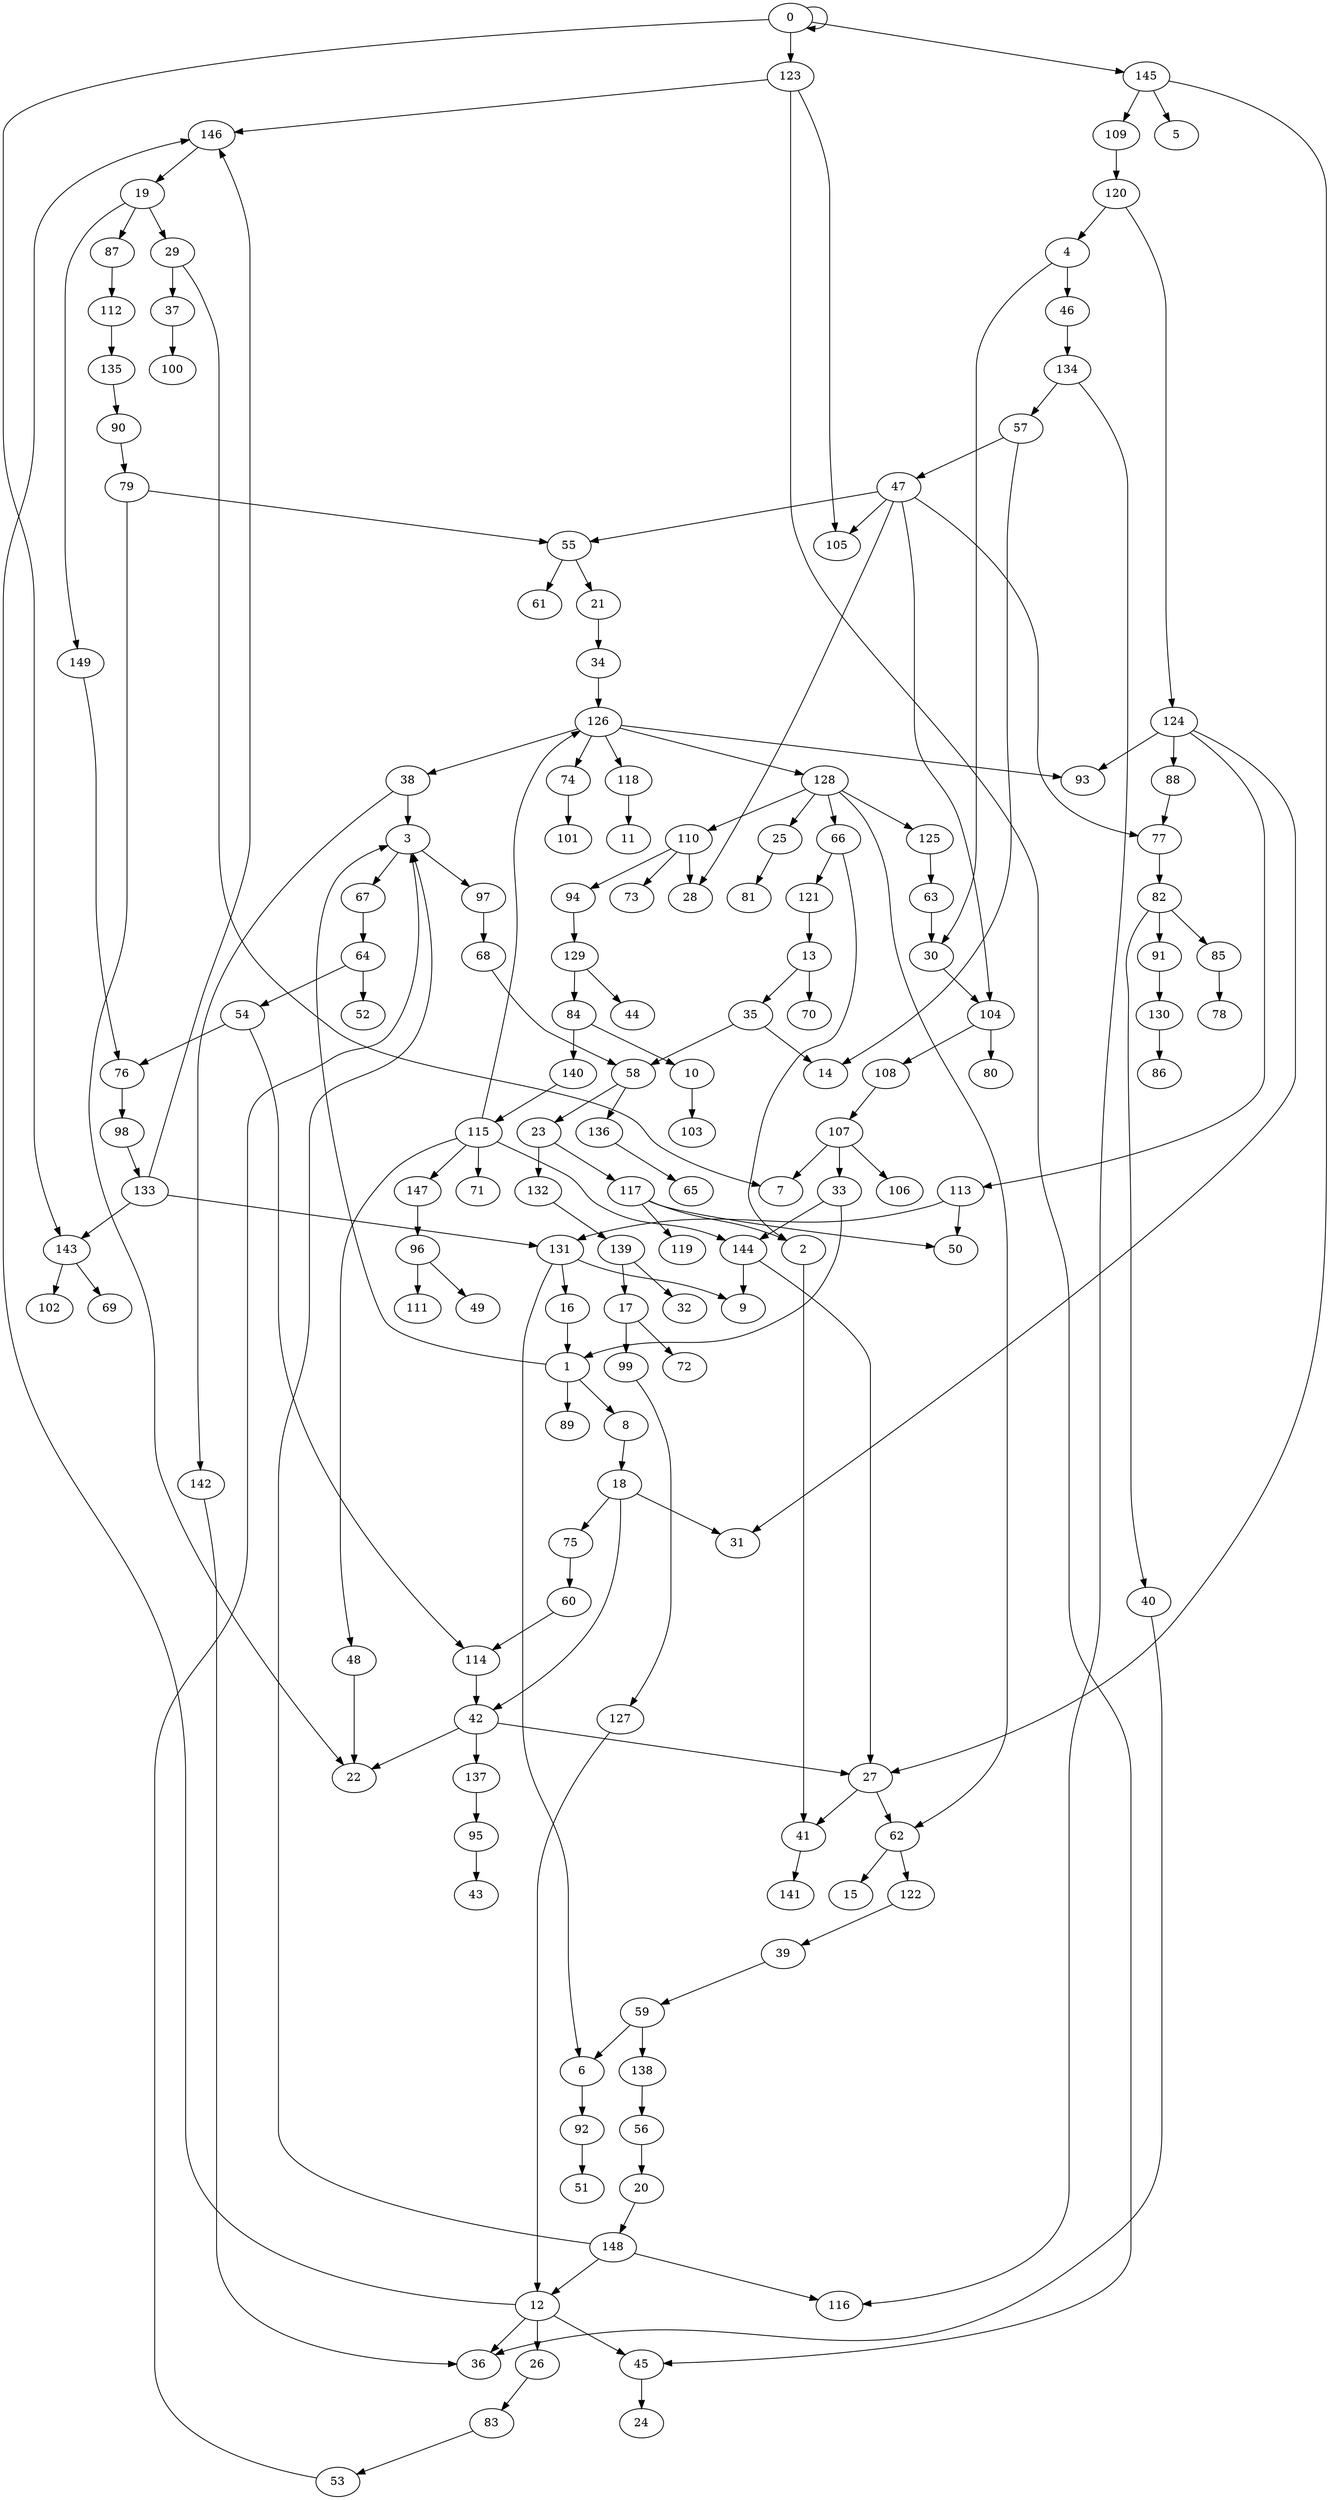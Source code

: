 digraph {
	graph [bb="0,0,1548,3060"];
	node [label="\N"];
	0	[height=0.5,
		pos="1379,3042",
		width=0.75];
	0 -> 0	[pos="e,1398.9,3029.6 1398.9,3054.4 1411.7,3057.7 1424,3053.5 1424,3042 1424,3033.6 1417.5,3029.1 1409,3028.6"];
	123	[height=0.5,
		pos="1379,2970",
		width=0.75];
	0 -> 123	[pos="e,1379,2988.1 1379,3023.7 1379,3016 1379,3006.7 1379,2998.1"];
	143	[height=0.5,
		pos="1305,1530",
		width=0.75];
	0 -> 143	[pos="e,1316.7,1546.4 1402.9,3033.5 1449.4,3017.2 1548,2973.9 1548,2899 1548,2899 1548,2899 1548,2249 1548,2076.1 1396,2063.9 1396,1891 \
1396,1891 1396,1891 1396,1745 1396,1670.8 1349.1,1592.9 1322.6,1554.8"];
	145	[height=0.5,
		pos="718,2970",
		width=0.75];
	0 -> 145	[pos="e,744.7,2973.8 1352.3,3038.2 1248.8,3027.2 874.14,2987.5 754.79,2974.9"];
	1	[height=0.5,
		pos="503,1386",
		width=0.75];
	3	[height=0.5,
		pos="677,2034",
		width=0.75];
	1 -> 3	[pos="e,656.7,2021.9 506.36,1404 511.31,1430.5 520,1483.6 520,1529 520,1747 520,1747 520,1747 520,1857.5 540.98,1891.3 607,1980 617.9,\
1994.6 633.93,2007.2 647.89,2016.4"];
	8	[height=0.5,
		pos="503,1314",
		width=0.75];
	1 -> 8	[pos="e,503,1332.1 503,1367.7 503,1360 503,1350.7 503,1342.1"];
	89	[height=0.5,
		pos="431,1314",
		width=0.75];
	1 -> 89	[pos="e,445.8,1329.4 488.43,1370.8 478.25,1360.9 464.48,1347.5 452.97,1336.4"];
	2	[height=0.5,
		pos="973,1530",
		width=0.75];
	41	[height=0.5,
		pos="846,810",
		width=0.75];
	2 -> 41	[pos="e,865.34,822.81 971.25,1511.8 967.7,1475.5 960,1388.3 960,1315 960,1315 960,1315 960,953 960,898.15 907.64,852.42 873.89,828.65"];
	67	[height=0.5,
		pos="715,1962",
		width=0.75];
	3 -> 67	[pos="e,706.23,1979.1 685.81,2016.8 690.42,2008.3 696.16,1997.7 701.32,1988.2"];
	97	[height=0.5,
		pos="643,1962",
		width=0.75];
	3 -> 97	[pos="e,651.08,1979.6 669.11,2016.8 665.1,2008.5 660.11,1998.2 655.58,1988.9"];
	4	[height=0.5,
		pos="377,2754",
		width=0.75];
	30	[height=0.5,
		pos="275,1890",
		width=0.75];
	4 -> 30	[pos="e,253.99,1901.7 350.5,2749.4 289.83,2739.5 146,2706.1 146,2611 146,2611 146,2611 146,2033 146,1974.5 206.71,1929.4 244.83,1906.9"];
	46	[height=0.5,
		pos="377,2682",
		width=0.75];
	4 -> 46	[pos="e,377,2700.1 377,2735.7 377,2728 377,2718.7 377,2710.1"];
	5	[height=0.5,
		pos="618,2898",
		width=0.75];
	6	[height=0.5,
		pos="791,522",
		width=0.75];
	92	[height=0.5,
		pos="791,450",
		width=0.75];
	6 -> 92	[pos="e,791,468.1 791,503.7 791,495.98 791,486.71 791,478.11"];
	7	[height=0.5,
		pos="685,1602",
		width=0.75];
	18	[height=0.5,
		pos="476,1242",
		width=0.75];
	8 -> 18	[pos="e,482.54,1260 496.6,1296.4 493.49,1288.3 489.67,1278.4 486.17,1269.4"];
	9	[height=0.5,
		pos="664,1458",
		width=0.75];
	10	[height=0.5,
		pos="1155,1746",
		width=0.75];
	103	[height=0.5,
		pos="1155,1674",
		width=0.75];
	10 -> 103	[pos="e,1155,1692.1 1155,1727.7 1155,1720 1155,1710.7 1155,1702.1"];
	11	[height=0.5,
		pos="1189,2034",
		width=0.75];
	12	[height=0.5,
		pos="1111,234",
		width=0.75];
	26	[height=0.5,
		pos="1121,162",
		width=0.75];
	12 -> 26	[pos="e,1118.5,180.28 1113.4,216.05 1114.5,208.35 1115.9,199.03 1117.1,190.36"];
	36	[height=0.5,
		pos="123,162",
		width=0.75];
	12 -> 36	[pos="e,149.94,164.91 1084.3,231.11 946.99,221.38 320.12,176.97 160.21,165.64"];
	45	[height=0.5,
		pos="1393,162",
		width=0.75];
	12 -> 45	[pos="e,1368,169.2 1136,226.79 1186.5,214.26 1300.6,185.93 1358.3,171.62"];
	146	[height=0.5,
		pos="1379,2898",
		width=0.75];
	12 -> 146	[pos="e,1395.6,2883.6 1117.9,251.72 1128.1,277.94 1146,330.54 1146,377 1146,739 1146,739 1146,739 1146,870.83 1326.3,766.47 1415,864 1466.1,\
920.16 1472,949.09 1472,1025 1472,2755 1472,2755 1472,2755 1472,2805.2 1430.9,2851.4 1403.3,2876.7"];
	13	[height=0.5,
		pos="863,1890",
		width=0.75];
	35	[height=0.5,
		pos="753,1818",
		width=0.75];
	13 -> 35	[pos="e,771.94,1831.1 843.84,1876.8 826.33,1865.7 800.24,1849.1 780.51,1836.5"];
	70	[height=0.5,
		pos="973,1818",
		width=0.75];
	13 -> 70	[pos="e,954.06,1831.1 882.16,1876.8 899.67,1865.7 925.76,1849.1 945.49,1836.5"];
	14	[height=0.5,
		pos="575,1746",
		width=0.75];
	15	[height=0.5,
		pos="990,738",
		width=0.75];
	16	[height=0.5,
		pos="736,1458",
		width=0.75];
	16 -> 1	[pos="e,528.32,1392.3 714.95,1446.3 710.11,1444 704.93,1441.8 700,1440 644.64,1419.7 577.96,1403.4 538.1,1394.4"];
	17	[height=0.5,
		pos="918,1458",
		width=0.75];
	72	[height=0.5,
		pos="905,1386",
		width=0.75];
	17 -> 72	[pos="e,908.21,1404.3 914.85,1440.1 913.42,1432.3 911.69,1423 910.08,1414.4"];
	99	[height=0.5,
		pos="1015,1386",
		width=0.75];
	17 -> 99	[pos="e,997.32,1399.8 935.79,1444.2 950.7,1433.4 972.17,1417.9 989,1405.8"];
	31	[height=0.5,
		pos="393,1170",
		width=0.75];
	18 -> 31	[pos="e,409.08,1184.6 459.6,1227.2 447.36,1216.8 430.45,1202.6 416.73,1191"];
	42	[height=0.5,
		pos="550,954",
		width=0.75];
	18 -> 42	[pos="e,535.93,969.63 471.37,1224.1 464.01,1194.3 451.91,1130.7 467,1080 478.96,1039.8 508.71,1000.7 529.14,977.25"];
	75	[height=0.5,
		pos="503,1170",
		width=0.75];
	18 -> 75	[pos="e,496.46,1188 482.4,1224.4 485.51,1216.3 489.33,1206.4 492.83,1197.4"];
	19	[height=0.5,
		pos="1379,2826",
		width=0.75];
	29	[height=0.5,
		pos="1307,2754",
		width=0.75];
	19 -> 29	[pos="e,1321.8,2769.4 1364.4,2810.8 1354.3,2800.9 1340.5,2787.5 1329,2776.4"];
	87	[height=0.5,
		pos="1379,2754",
		width=0.75];
	19 -> 87	[pos="e,1379,2772.1 1379,2807.7 1379,2800 1379,2790.7 1379,2782.1"];
	149	[height=0.5,
		pos="1277,2250",
		width=0.75];
	19 -> 149	[pos="e,1295.3,2263.3 1391.7,2809.7 1399.6,2799.6 1409.1,2785.7 1415,2772 1430.9,2734.8 1434,2723.4 1434,2683 1434,2683 1434,2683 1434,\
2465 1434,2377.8 1348.2,2302.5 1303.4,2269.2"];
	20	[height=0.5,
		pos="863,378",
		width=0.75];
	148	[height=0.5,
		pos="582,306",
		width=0.75];
	20 -> 148	[pos="e,608.28,310.67 842.39,366.29 837.44,363.99 832.11,361.73 827,360 754.82,335.51 666.72,319.72 618.28,312.19"];
	21	[height=0.5,
		pos="975,2322",
		width=0.75];
	34	[height=0.5,
		pos="975,2250",
		width=0.75];
	21 -> 34	[pos="e,975,2268.1 975,2303.7 975,2296 975,2286.7 975,2278.1"];
	22	[height=0.5,
		pos="1379,882",
		width=0.75];
	23	[height=0.5,
		pos="829,1674",
		width=0.75];
	117	[height=0.5,
		pos="829,1602",
		width=0.75];
	23 -> 117	[pos="e,829,1620.1 829,1655.7 829,1648 829,1638.7 829,1630.1"];
	132	[height=0.5,
		pos="901,1602",
		width=0.75];
	23 -> 132	[pos="e,886.2,1617.4 843.57,1658.8 853.75,1648.9 867.52,1635.5 879.03,1624.4"];
	24	[height=0.5,
		pos="1393,90",
		width=0.75];
	25	[height=0.5,
		pos="897,2034",
		width=0.75];
	81	[height=0.5,
		pos="935,1962",
		width=0.75];
	25 -> 81	[pos="e,926.23,1979.1 905.81,2016.8 910.42,2008.3 916.16,1997.7 921.32,1988.2"];
	83	[height=0.5,
		pos="1124,90",
		width=0.75];
	26 -> 83	[pos="e,1123.3,108.1 1121.7,143.7 1122.1,135.98 1122.5,126.71 1122.8,118.11"];
	27	[height=0.5,
		pos="614,882",
		width=0.75];
	27 -> 41	[pos="e,821.94,818.26 638.39,873.64 680.01,861.08 764.83,835.49 812.16,821.21"];
	62	[height=0.5,
		pos="954,810",
		width=0.75];
	27 -> 62	[pos="e,929.06,817.13 639.94,876.2 687.86,867.25 793.47,847.2 882,828 894.14,825.37 907.37,822.3 919.15,819.5"];
	28	[height=0.5,
		pos="1045,1962",
		width=0.75];
	29 -> 7	[pos="e,705.07,1614.1 1293.2,2738.1 1285,2728.1 1275.4,2714.2 1271,2700 1256.9,2654.1 1267.9,2639.9 1271,2592 1280.4,2447.1 1303.6,2412.9 \
1313,2268 1323.8,2100.2 1282,2059.1 1282,1891 1282,1891 1282,1891 1282,1817 1282,1734.8 1265.7,1690.3 1191,1656 1095.8,1612.2 822.26,\
1646.8 721,1620 718.83,1619.4 716.63,1618.7 714.44,1617.9"];
	37	[height=0.5,
		pos="1307,2682",
		width=0.75];
	29 -> 37	[pos="e,1307,2700.1 1307,2735.7 1307,2728 1307,2718.7 1307,2710.1"];
	104	[height=0.5,
		pos="294,1818",
		width=0.75];
	30 -> 104	[pos="e,289.44,1835.8 279.6,1872.1 281.75,1864.1 284.35,1854.5 286.76,1845.7"];
	32	[height=0.5,
		pos="846,1458",
		width=0.75];
	33	[height=0.5,
		pos="465,1602",
		width=0.75];
	33 -> 1	[pos="e,499.99,1403.9 468.05,1583.8 474.63,1546.7 490.26,1458.7 498.2,1414.1"];
	144	[height=0.5,
		pos="757,1530",
		width=0.75];
	33 -> 144	[pos="e,736.41,1541.7 491.34,1597.6 538.35,1591.2 639.43,1575.3 721,1548 722.92,1547.4 724.87,1546.6 726.82,1545.9"];
	126	[height=0.5,
		pos="975,2178",
		width=0.75];
	34 -> 126	[pos="e,975,2196.1 975,2231.7 975,2224 975,2214.7 975,2206.1"];
	35 -> 14	[pos="e,597.47,1756.6 731.84,1806.6 727,1804.3 721.85,1802 717,1800 672.96,1781.8 660.47,1781.1 616,1764 613.07,1762.9 610.04,1761.7 607.01,\
1760.5"];
	58	[height=0.5,
		pos="754,1746",
		width=0.75];
	35 -> 58	[pos="e,753.76,1764.1 753.25,1799.7 753.36,1792 753.49,1782.7 753.61,1774.1"];
	100	[height=0.5,
		pos="1307,2610",
		width=0.75];
	37 -> 100	[pos="e,1307,2628.1 1307,2663.7 1307,2656 1307,2646.7 1307,2638.1"];
	38	[height=0.5,
		pos="677,2106",
		width=0.75];
	38 -> 3	[pos="e,677,2052.1 677,2087.7 677,2080 677,2070.7 677,2062.1"];
	142	[height=0.5,
		pos="184,1242",
		width=0.75];
	38 -> 142	[pos="e,198.31,1257.3 655.61,2094.7 625.24,2080.1 572.83,2054.8 569,2052 532.54,2025.7 523.56,2017 498,1980 427.88,1878.6 440.02,1836.8 \
382,1728 373.18,1711.5 369.76,1708 360,1692 316.38,1620.5 262,1614.8 262,1531 262,1531 262,1531 262,1385 262,1337.6 228.18,1291 \
205.08,1264.8"];
	39	[height=0.5,
		pos="890,666",
		width=0.75];
	59	[height=0.5,
		pos="863,594",
		width=0.75];
	39 -> 59	[pos="e,869.54,611.96 883.6,648.41 880.49,640.34 876.67,630.43 873.17,621.35"];
	40	[height=0.5,
		pos="55,1098",
		width=0.75];
	40 -> 36	[pos="e,108.7,177.77 53.419,1080 51.088,1053.3 47,1000.2 47,955 47,955 47,955 47,305 47,258.12 79.597,211.74 102.09,185.31"];
	141	[height=0.5,
		pos="846,738",
		width=0.75];
	41 -> 141	[pos="e,846,756.1 846,791.7 846,783.98 846,774.71 846,766.11"];
	42 -> 22	[pos="e,1352,885.28 576.64,950.75 698.19,940.49 1200.2,898.1 1341.7,886.15"];
	42 -> 27	[pos="e,600.45,897.82 563.57,938.15 572.31,928.6 583.83,915.99 593.66,905.25"];
	137	[height=0.5,
		pos="542,882",
		width=0.75];
	42 -> 137	[pos="e,543.95,900.1 548.02,935.7 547.14,927.98 546.08,918.71 545.1,910.11"];
	43	[height=0.5,
		pos="542,738",
		width=0.75];
	44	[height=0.5,
		pos="1117,1818",
		width=0.75];
	45 -> 24	[pos="e,1393,108.1 1393,143.7 1393,135.98 1393,126.71 1393,118.11"];
	134	[height=0.5,
		pos="377,2610",
		width=0.75];
	46 -> 134	[pos="e,377,2628.1 377,2663.7 377,2656 377,2646.7 377,2638.1"];
	47	[height=0.5,
		pos="605,2466",
		width=0.75];
	47 -> 28	[pos="e,1033.8,1978.5 603.32,2448 602.26,2429.1 603.04,2398.4 616,2376 709.58,2214.5 830.83,2266 952,2124 987.23,2082.7 981.04,2062.5 \
1009,2016 1014.8,2006.3 1021.7,1995.9 1027.9,1986.9"];
	55	[height=0.5,
		pos="939,2394",
		width=0.75];
	47 -> 55	[pos="e,913.66,2400.3 630.38,2459.7 689.34,2447.3 835.68,2416.7 903.48,2402.4"];
	77	[height=0.5,
		pos="239,2034",
		width=0.75];
	47 -> 77	[pos="e,235.64,2052 578.98,2461.2 492.77,2447.7 222,2399.3 222,2323 222,2323 222,2323 222,2177 222,2136.7 228.83,2090.4 233.83,2062"];
	47 -> 104	[pos="e,302.53,1835.3 578.13,2463.1 507.69,2457.8 319.39,2441.3 265,2412 217.9,2386.7 184,2376.5 184,2323 184,2323 184,2323 184,2105 184,\
2064.6 183.68,2051.5 203,2016 235.42,1956.4 285.02,1970.7 311,1908 319.43,1887.6 313.55,1862.9 306.49,1844.7"];
	105	[height=0.5,
		pos="652,2394",
		width=0.75];
	47 -> 105	[pos="e,641.38,2410.8 615.67,2449.1 621.55,2440.3 628.99,2429.3 635.61,2419.4"];
	48	[height=0.5,
		pos="1379,1026",
		width=0.75];
	48 -> 22	[pos="e,1379,900.19 1379,1007.9 1379,983.67 1379,939.21 1379,910.39"];
	49	[height=0.5,
		pos="1197,1458",
		width=0.75];
	50	[height=0.5,
		pos="613,1530",
		width=0.75];
	51	[height=0.5,
		pos="791,378",
		width=0.75];
	52	[height=0.5,
		pos="681,1818",
		width=0.75];
	53	[height=0.5,
		pos="1154,18",
		width=0.75];
	53 -> 3	[pos="e,697.48,2021.8 1159.9,35.806 1168.7,62.14 1184,114.89 1184,161 1184,739 1184,739 1184,739 1184,993.13 1028.6,1644.9 861,1836 842.47,\
1857.1 827.73,1851 809,1872 772.71,1912.6 786.97,1939.1 751,1980 738.3,1994.4 720.95,2007.1 706.23,2016.5"];
	54	[height=0.5,
		pos="825,1818",
		width=0.75];
	76	[height=0.5,
		pos="1083,1746",
		width=0.75];
	54 -> 76	[pos="e,1058.3,1753.7 849.74,1810.3 895.97,1797.7 995.57,1770.7 1048.4,1756.4"];
	114	[height=0.5,
		pos="550,1026",
		width=0.75];
	54 -> 114	[pos="e,551.58,1044 803.33,1806.7 774.28,1792.9 725.47,1769.4 718,1764 616.34,1690.2 558,1656.6 558,1531 558,1531 558,1531 558,1169 558,\
1128.9 554.79,1082.6 552.43,1054.1"];
	55 -> 21	[pos="e,966.7,2339.1 947.35,2376.8 951.71,2368.3 957.15,2357.7 962.04,2348.2"];
	61	[height=0.5,
		pos="903,2322",
		width=0.75];
	55 -> 61	[pos="e,911.3,2339.1 930.65,2376.8 926.29,2368.3 920.85,2357.7 915.96,2348.2"];
	56	[height=0.5,
		pos="863,450",
		width=0.75];
	56 -> 20	[pos="e,863,396.1 863,431.7 863,423.98 863,414.71 863,406.11"];
	57	[height=0.5,
		pos="550,2538",
		width=0.75];
	57 -> 14	[pos="e,571.63,1764.1 550,2520 550,2493.3 550,2440.1 550,2395 550,2395 550,2395 550,1961 550,1893.4 562.48,1814.5 569.8,1774"];
	57 -> 47	[pos="e,593.09,2482.2 561.93,2521.8 569.21,2512.5 578.66,2500.5 586.85,2490.1"];
	58 -> 23	[pos="e,813.85,1689.1 769.18,1730.8 779.85,1720.9 794.32,1707.4 806.35,1696.1"];
	136	[height=0.5,
		pos="756,1674",
		width=0.75];
	58 -> 136	[pos="e,755.51,1692.1 754.49,1727.7 754.71,1720 754.98,1710.7 755.23,1702.1"];
	59 -> 6	[pos="e,805.8,537.38 848.43,578.83 838.25,568.94 824.48,555.55 812.97,544.36"];
	138	[height=0.5,
		pos="863,522",
		width=0.75];
	59 -> 138	[pos="e,863,540.1 863,575.7 863,567.98 863,558.71 863,550.11"];
	60	[height=0.5,
		pos="503,1098",
		width=0.75];
	60 -> 114	[pos="e,539.38,1042.8 513.67,1081.1 519.55,1072.3 526.99,1061.3 533.61,1051.4"];
	62 -> 15	[pos="e,981.7,755.15 962.35,792.76 966.71,784.28 972.15,773.71 977.04,764.2"];
	122	[height=0.5,
		pos="918,738",
		width=0.75];
	62 -> 122	[pos="e,926.3,755.15 945.65,792.76 941.29,784.28 935.85,773.71 930.96,764.2"];
	63	[height=0.5,
		pos="419,1962",
		width=0.75];
	63 -> 30	[pos="e,296.33,1901.4 397.75,1950.7 373.4,1938.8 333.28,1919.3 305.57,1905.9"];
	64	[height=0.5,
		pos="715,1890",
		width=0.75];
	64 -> 52	[pos="e,689.08,1835.6 707.11,1872.8 703.1,1864.5 698.11,1854.2 693.58,1844.9"];
	64 -> 54	[pos="e,806.06,1831.1 734.16,1876.8 751.67,1865.7 777.76,1849.1 797.49,1836.5"];
	65	[height=0.5,
		pos="757,1602",
		width=0.75];
	66	[height=0.5,
		pos="825,2034",
		width=0.75];
	66 -> 2	[pos="e,973.14,1548.3 819.97,2016 811.83,1984.8 799.32,1917.7 827,1872 844.53,1843.1 873.13,1862.6 894,1836 960.64,1751.1 971.49,1615.9 \
972.96,1558.4"];
	121	[height=0.5,
		pos="863,1962",
		width=0.75];
	66 -> 121	[pos="e,854.23,1979.1 833.81,2016.8 838.42,2008.3 844.16,1997.7 849.32,1988.2"];
	67 -> 64	[pos="e,715,1908.1 715,1943.7 715,1936 715,1926.7 715,1918.1"];
	68	[height=0.5,
		pos="643,1890",
		width=0.75];
	68 -> 58	[pos="e,728.15,1751.6 638.5,1872.1 634.46,1853 631.06,1821.7 645,1800 661.18,1774.8 693.08,1761.2 718.21,1754.2"];
	69	[height=0.5,
		pos="1341,1458",
		width=0.75];
	71	[height=0.5,
		pos="1231,1602",
		width=0.75];
	73	[height=0.5,
		pos="1117,1962",
		width=0.75];
	74	[height=0.5,
		pos="1072,2106",
		width=0.75];
	101	[height=0.5,
		pos="1117,2034",
		width=0.75];
	74 -> 101	[pos="e,1106.8,2050.8 1082.2,2089.1 1087.8,2080.3 1095,2069.3 1101.3,2059.4"];
	75 -> 60	[pos="e,503,1116.1 503,1151.7 503,1144 503,1134.7 503,1126.1"];
	98	[height=0.5,
		pos="1083,1674",
		width=0.75];
	76 -> 98	[pos="e,1083,1692.1 1083,1727.7 1083,1720 1083,1710.7 1083,1702.1"];
	82	[height=0.5,
		pos="91,1962",
		width=0.75];
	77 -> 82	[pos="e,112.55,1973.2 217.48,2022.8 192.27,2010.9 150.32,1991.1 121.7,1977.5"];
	78	[height=0.5,
		pos="165,1818",
		width=0.75];
	79	[height=0.5,
		pos="1379,2466",
		width=0.75];
	79 -> 22	[pos="e,1389.6,898.84 1382.4,2448 1387.3,2421.5 1396,2368.4 1396,2323 1396,2323 1396,2323 1396,2105 1396,2008.4 1434,1987.6 1434,1891 \
1434,1891 1434,1891 1434,1025 1434,981.3 1411.1,934.82 1394.8,907.38"];
	79 -> 55	[pos="e,965.07,2399.1 1352.8,2460.8 1277.7,2448.9 1061.4,2414.5 975.17,2400.8"];
	80	[height=0.5,
		pos="241,1746",
		width=0.75];
	82 -> 40	[pos="e,51.641,1116 78.992,1945.6 71.628,1935.4 62.574,1921.5 57,1908 41.609,1870.6 38,1859.4 38,1819 38,1819 38,1819 38,1241 38,1200.7 \
44.83,1154.4 49.832,1126"];
	85	[height=0.5,
		pos="165,1890",
		width=0.75];
	82 -> 85	[pos="e,150.05,1905.1 105.98,1946.8 116.51,1936.9 130.78,1923.4 142.66,1912.1"];
	91	[height=0.5,
		pos="93,1890",
		width=0.75];
	82 -> 91	[pos="e,92.511,1908.1 91.494,1943.7 91.715,1936 91.98,1926.7 92.225,1918.1"];
	83 -> 53	[pos="e,1146.9,35.47 1131.1,72.411 1134.7,64.129 1139,53.925 1143,44.662"];
	84	[height=0.5,
		pos="1227,1818",
		width=0.75];
	84 -> 10	[pos="e,1169.8,1761.4 1212.4,1802.8 1202.3,1792.9 1188.5,1779.5 1177,1768.4"];
	140	[height=0.5,
		pos="1227,1746",
		width=0.75];
	84 -> 140	[pos="e,1227,1764.1 1227,1799.7 1227,1792 1227,1782.7 1227,1774.1"];
	85 -> 78	[pos="e,165,1836.1 165,1871.7 165,1864 165,1854.7 165,1846.1"];
	86	[height=0.5,
		pos="93,1746",
		width=0.75];
	112	[height=0.5,
		pos="1379,2682",
		width=0.75];
	87 -> 112	[pos="e,1379,2700.1 1379,2735.7 1379,2728 1379,2718.7 1379,2710.1"];
	88	[height=0.5,
		pos="277,2106",
		width=0.75];
	88 -> 77	[pos="e,247.77,2051.1 268.19,2088.8 263.58,2080.3 257.84,2069.7 252.68,2060.2"];
	90	[height=0.5,
		pos="1379,2538",
		width=0.75];
	90 -> 79	[pos="e,1379,2484.1 1379,2519.7 1379,2512 1379,2502.7 1379,2494.1"];
	130	[height=0.5,
		pos="93,1818",
		width=0.75];
	91 -> 130	[pos="e,93,1836.1 93,1871.7 93,1864 93,1854.7 93,1846.1"];
	92 -> 51	[pos="e,791,396.1 791,431.7 791,423.98 791,414.71 791,406.11"];
	93	[height=0.5,
		pos="605,2106",
		width=0.75];
	94	[height=0.5,
		pos="1189,1962",
		width=0.75];
	129	[height=0.5,
		pos="1189,1890",
		width=0.75];
	94 -> 129	[pos="e,1189,1908.1 1189,1943.7 1189,1936 1189,1926.7 1189,1918.1"];
	95	[height=0.5,
		pos="542,810",
		width=0.75];
	95 -> 43	[pos="e,542,756.1 542,791.7 542,783.98 542,774.71 542,766.11"];
	96	[height=0.5,
		pos="1197,1530",
		width=0.75];
	96 -> 49	[pos="e,1197,1476.1 1197,1511.7 1197,1504 1197,1494.7 1197,1486.1"];
	111	[height=0.5,
		pos="1125,1458",
		width=0.75];
	96 -> 111	[pos="e,1139.8,1473.4 1182.4,1514.8 1172.3,1504.9 1158.5,1491.5 1147,1480.4"];
	97 -> 68	[pos="e,643,1908.1 643,1943.7 643,1936 643,1926.7 643,1918.1"];
	133	[height=0.5,
		pos="1142,1602",
		width=0.75];
	98 -> 133	[pos="e,1129.2,1618.2 1095.8,1657.8 1103.6,1648.5 1113.7,1636.5 1122.5,1626.1"];
	127	[height=0.5,
		pos="1015,954",
		width=0.75];
	99 -> 127	[pos="e,1015,972.05 1015,1368 1015,1341.3 1015,1288.1 1015,1243 1015,1243 1015,1243 1015,1097 1015,1057 1015,1010.7 1015,982.08"];
	102	[height=0.5,
		pos="1269,1458",
		width=0.75];
	104 -> 80	[pos="e,252.73,1762.5 282.24,1801.5 275.38,1792.4 266.58,1780.8 258.88,1770.6"];
	108	[height=0.5,
		pos="313,1746",
		width=0.75];
	104 -> 108	[pos="e,308.44,1763.8 298.6,1800.1 300.75,1792.1 303.35,1782.5 305.76,1773.7"];
	106	[height=0.5,
		pos="393,1602",
		width=0.75];
	107	[height=0.5,
		pos="447,1674",
		width=0.75];
	107 -> 7	[pos="e,663.96,1613.7 472.65,1667.9 511.47,1659.7 587.16,1642.5 649,1620 650.85,1619.3 652.74,1618.6 654.63,1617.8"];
	107 -> 33	[pos="e,460.68,1619.8 451.36,1656.1 453.39,1648.1 455.86,1638.5 458.14,1629.7"];
	107 -> 106	[pos="e,404.95,1618.5 435.02,1657.5 428.02,1648.4 419.06,1636.8 411.21,1626.6"];
	108 -> 107	[pos="e,426.11,1685.9 333.64,1734.2 355.91,1722.6 391.57,1704 416.94,1690.7"];
	109	[height=0.5,
		pos="690,2898",
		width=0.75];
	120	[height=0.5,
		pos="690,2826",
		width=0.75];
	109 -> 120	[pos="e,690,2844.1 690,2879.7 690,2872 690,2862.7 690,2854.1"];
	110	[height=0.5,
		pos="1045,2034",
		width=0.75];
	110 -> 28	[pos="e,1045,1980.1 1045,2015.7 1045,2008 1045,1998.7 1045,1990.1"];
	110 -> 73	[pos="e,1102.2,1977.4 1059.6,2018.8 1069.7,2008.9 1083.5,1995.5 1095,1984.4"];
	110 -> 94	[pos="e,1167.7,1973.4 1066.2,2022.7 1090.6,2010.8 1130.7,1991.3 1158.4,1977.9"];
	135	[height=0.5,
		pos="1379,2610",
		width=0.75];
	112 -> 135	[pos="e,1379,2628.1 1379,2663.7 1379,2656 1379,2646.7 1379,2638.1"];
	113	[height=0.5,
		pos="613,1602",
		width=0.75];
	113 -> 50	[pos="e,613,1548.1 613,1583.7 613,1576 613,1566.7 613,1558.1"];
	131	[height=0.5,
		pos="829,1530",
		width=0.75];
	113 -> 131	[pos="e,807.97,1541.8 634.03,1590.2 638.87,1588 644.05,1585.8 649,1584 711.13,1561.8 730.87,1570.2 793,1548 794.86,1547.3 796.74,1546.6 \
798.63,1545.8"];
	114 -> 42	[pos="e,550,972.1 550,1007.7 550,999.98 550,990.71 550,982.11"];
	115	[height=0.5,
		pos="1341,1674",
		width=0.75];
	115 -> 48	[pos="e,1382.4,1044 1351.6,1657.2 1367.6,1631.7 1396,1579.6 1396,1531 1396,1531 1396,1531 1396,1169 1396,1128.7 1389.2,1082.4 1384.2,1054"];
	115 -> 71	[pos="e,1249.9,1615.1 1321.8,1660.8 1304.3,1649.7 1278.2,1633.1 1258.5,1620.5"];
	115 -> 126	[pos="e,1002.1,2177.3 1344.4,1692 1349.3,1718.5 1358,1771.6 1358,1817 1358,1891 1358,1891 1358,1891 1358,2010.2 1325.7,2060.1 1225,2124 \
1158.4,2166.3 1063.8,2175.4 1012.1,2177"];
	115 -> 144	[pos="e,777.62,1541.7 1315.6,1667.5 1214.5,1645.8 843.88,1565.6 793,1548 791.09,1547.3 789.15,1546.6 787.2,1545.8"];
	147	[height=0.5,
		pos="1303,1602",
		width=0.75];
	115 -> 147	[pos="e,1311.8,1619.1 1332.2,1656.8 1327.6,1648.3 1321.8,1637.7 1316.7,1628.2"];
	116	[height=0.5,
		pos="380,234",
		width=0.75];
	117 -> 2	[pos="e,951.67,1541.4 850.25,1590.7 874.6,1578.8 914.72,1559.3 942.43,1545.9"];
	117 -> 50	[pos="e,634.03,1541.8 807.97,1590.2 803.13,1588 797.95,1585.8 793,1584 730.87,1561.8 711.13,1570.2 649,1548 647.14,1547.3 645.26,1546.6 \
643.37,1545.8"];
	119	[height=0.5,
		pos="685,1530",
		width=0.75];
	117 -> 119	[pos="e,706.33,1541.4 807.75,1590.7 783.4,1578.8 743.28,1559.3 715.57,1545.9"];
	118	[height=0.5,
		pos="1189,2106",
		width=0.75];
	118 -> 11	[pos="e,1189,2052.1 1189,2087.7 1189,2080 1189,2070.7 1189,2062.1"];
	120 -> 4	[pos="e,402.15,2760.6 664.65,2819.3 608.96,2806.9 475.81,2777.1 412.12,2762.9"];
	124	[height=0.5,
		pos="370,2178",
		width=0.75];
	120 -> 124	[pos="e,395.61,2184 693.36,2808 698.31,2781.5 707,2728.4 707,2683 707,2683 707,2683 707,2321 707,2256.1 492.08,2204.3 405.5,2186.1"];
	121 -> 13	[pos="e,863,1908.1 863,1943.7 863,1936 863,1926.7 863,1918.1"];
	122 -> 39	[pos="e,896.59,683.47 911.36,720.41 908.09,712.22 904.06,702.14 900.38,692.95"];
	123 -> 45	[pos="e,1416.2,171.63 1400,2958.6 1437.1,2938.6 1510,2891.1 1510,2827 1510,2827 1510,2827 1510,2249 1510,2152.4 1548,2131.6 1548,2035 \
1548,2035 1548,2035 1548,305 1548,239.21 1471.1,195.66 1425.7,175.65"];
	123 -> 105	[pos="e,679.12,2394.5 1352.8,2965.5 1264.1,2952.9 980,2906.4 980,2827 980,2827 980,2827 980,2537 980,2411.5 775.15,2395.7 689.23,2394.6"];
	123 -> 146	[pos="e,1379,2916.1 1379,2951.7 1379,2944 1379,2934.7 1379,2926.1"];
	124 -> 31	[pos="e,389.64,1188 360.56,2160.9 336.95,2119.9 274.68,2008.1 239,1908 216.91,1846.1 212.61,1829.3 205,1764 183.72,1581.2 376,1571 376,\
1387 376,1387 376,1387 376,1313 376,1272.7 382.83,1226.4 387.83,1198"];
	124 -> 88	[pos="e,294.41,2120.1 352.51,2163.8 338.48,2153.3 318.58,2138.3 302.74,2126.4"];
	124 -> 93	[pos="e,580.87,2114.2 394.26,2169.8 436.41,2157.2 523.24,2131.4 571.24,2117.1"];
	124 -> 113	[pos="e,598.63,1617.7 367.95,2160 363.83,2120.8 357.03,2021.2 383,1944 428.61,1808.4 543.63,1676.3 591.54,1625.2"];
	125	[height=0.5,
		pos="605,2034",
		width=0.75];
	125 -> 63	[pos="e,441.89,1971.6 581.82,2024.3 548.92,2011.9 488.56,1989.2 451.29,1975.2"];
	126 -> 38	[pos="e,701.98,2112.9 949.85,2171.1 896.66,2158.6 772.67,2129.5 711.87,2115.2"];
	126 -> 74	[pos="e,1054.3,2119.8 992.79,2164.2 1007.7,2153.4 1029.2,2137.9 1046,2125.8"];
	126 -> 93	[pos="e,625.54,2117.9 948.01,2175.3 890.43,2171.2 751.8,2158.2 641,2124 639.07,2123.4 637.11,2122.7 635.15,2122"];
	126 -> 118	[pos="e,1165.2,2114.8 998.72,2169.2 1036.9,2156.8 1112,2132.2 1155.6,2117.9"];
	128	[height=0.5,
		pos="916,2106",
		width=0.75];
	126 -> 128	[pos="e,928.78,2122.2 962.2,2161.8 954.39,2152.5 944.25,2140.5 935.47,2130.1"];
	127 -> 12	[pos="e,1110.4,252.05 1031.6,939.62 1058.4,916.48 1108,866.11 1108,811 1108,811 1108,811 1108,377 1108,336.99 1109.2,290.65 1110.1,262.08"];
	128 -> 25	[pos="e,901.56,2051.8 911.4,2088.1 909.25,2080.1 906.65,2070.5 904.24,2061.7"];
	128 -> 62	[pos="e,973.42,822.56 924.13,2088.8 935.69,2065.2 957,2020.1 971,1980 992.84,1917.5 994.06,1900.5 1009,1836 1012.9,1819.2 1070,1548.3 \
1070,1531 1070,1531 1070,1531 1070,953 1070,897.63 1016.4,851.94 982.11,828.34"];
	128 -> 66	[pos="e,842.04,2048.1 898.88,2091.8 885.16,2081.3 865.69,2066.3 850.18,2054.4"];
	128 -> 110	[pos="e,1024.7,2046 936.44,2093.9 957.76,2082.3 991.4,2064.1 1015.6,2051"];
	128 -> 125	[pos="e,625.58,2045.8 889.28,2102.1 839.48,2096.2 729.51,2080.9 641,2052 639.08,2051.4 637.13,2050.7 635.17,2049.9"];
	129 -> 44	[pos="e,1131.8,1833.4 1174.4,1874.8 1164.3,1864.9 1150.5,1851.5 1139,1840.4"];
	129 -> 84	[pos="e,1218.2,1835.1 1197.8,1872.8 1202.4,1864.3 1208.2,1853.7 1213.3,1844.2"];
	130 -> 86	[pos="e,93,1764.1 93,1799.7 93,1792 93,1782.7 93,1774.1"];
	131 -> 6	[pos="e,791,540.05 821.49,1512.3 810.42,1486.2 791,1433.7 791,1387 791,1387 791,1387 791,665 791,625 791,578.65 791,550.08"];
	131 -> 9	[pos="e,685.21,1469.3 807.79,1518.7 802.96,1516.4 797.83,1514.1 793,1512 752.27,1494.5 740.73,1493.5 700,1476 698.19,1475.2 696.34,1474.4 \
694.47,1473.6"];
	131 -> 16	[pos="e,753.41,1472.1 811.51,1515.8 797.48,1505.3 777.58,1490.3 761.74,1478.4"];
	139	[height=0.5,
		pos="901,1530",
		width=0.75];
	132 -> 139	[pos="e,901,1548.1 901,1583.7 901,1576 901,1566.7 901,1558.1"];
	133 -> 131	[pos="e,849.58,1541.8 1115.5,1598.2 1065.5,1592.4 954.38,1577.1 865,1548 863.08,1547.4 861.12,1546.7 859.17,1545.9"];
	133 -> 143	[pos="e,1282.9,1540.5 1164.3,1591.4 1192.6,1579.3 1241.5,1558.3 1273.6,1544.5"];
	133 -> 146	[pos="e,1355.4,2889.2 1163.6,1613 1182.6,1622.5 1210.3,1637.9 1231,1656 1292.5,1709.9 1320,1735.2 1320,1817 1320,1891 1320,1891 1320,1891 \
1320,2056.9 1214,2083.1 1214,2249 1214,2755 1214,2755 1214,2755 1214,2823.9 1297.8,2866.7 1346,2885.6"];
	134 -> 57	[pos="e,527.38,2548.2 399.62,2599.8 429.79,2587.6 483.41,2565.9 517.8,2552"];
	134 -> 116	[pos="e,354.02,239.23 359.99,2595.6 315.31,2559.5 193.78,2454.9 132,2340 18.857,2129.6 1.4211e-14,2057.9 0,1819 0,1819 0,1819 0,1169 1.4211e-14,\
934.7 161,901.3 161,667 161,667 161,667 161,377 161,290.9 281.64,254.38 343.84,241.28"];
	135 -> 90	[pos="e,1379,2556.1 1379,2591.7 1379,2584 1379,2574.7 1379,2566.1"];
	136 -> 65	[pos="e,756.76,1620.1 756.25,1655.7 756.36,1648 756.49,1638.7 756.61,1630.1"];
	137 -> 95	[pos="e,542,828.1 542,863.7 542,855.98 542,846.71 542,838.11"];
	138 -> 56	[pos="e,863,468.1 863,503.7 863,495.98 863,486.71 863,478.11"];
	139 -> 17	[pos="e,913.8,1476.3 905.12,1512.1 907.01,1504.3 909.3,1494.8 911.42,1486.1"];
	139 -> 32	[pos="e,857.91,1474.2 889.07,1513.8 881.79,1504.5 872.34,1492.5 864.15,1482.1"];
	140 -> 115	[pos="e,1321.6,1686.9 1246.3,1733.1 1264.6,1721.9 1292.2,1705 1312.9,1692.3"];
	142 -> 36	[pos="e,123,180.05 172.24,1225.3 154.51,1200.1 123,1148.4 123,1099 123,1099 123,1099 123,305 123,265 123,218.65 123,190.08"];
	143 -> 69	[pos="e,1332.7,1475.1 1313.3,1512.8 1317.7,1504.3 1323.1,1493.7 1328,1484.2"];
	143 -> 102	[pos="e,1277.3,1475.1 1296.7,1512.8 1292.3,1504.3 1286.9,1493.7 1282,1484.2"];
	144 -> 9	[pos="e,681.41,1472.1 739.51,1515.8 725.48,1505.3 705.58,1490.3 689.74,1478.4"];
	144 -> 27	[pos="e,613.01,900.04 735.79,1518.7 730.96,1516.4 725.83,1514.1 721,1512 680.27,1494.5 656.75,1509.7 628,1476 601.76,1445.2 609,1427.4 \
609,1387 609,1387 609,1387 609,1025 609,984.97 611.01,938.63 612.48,910.07"];
	145 -> 5	[pos="e,636.06,2911.6 700.12,2956.5 684.72,2945.7 662.26,2930 644.72,2917.7"];
	145 -> 27	[pos="e,592.8,893.29 723.33,2952.1 731.2,2925.8 745,2872.9 745,2827 745,2827 745,2827 745,2321 745,2100 484.02,2176.6 383,1980 331.35,\
1879.5 384.62,1835.3 349,1728 343.23,1710.6 335.1,1709.3 329,1692 302.1,1615.8 293.31,1592.1 304,1512 311.62,1454.9 338,1444.6 338,\
1387 338,1387 338,1387 338,1025 338,1018.2 512.18,932.57 583.8,897.67"];
	145 -> 109	[pos="e,696.59,2915.5 711.36,2952.4 708.09,2944.2 704.06,2934.1 700.38,2925"];
	146 -> 19	[pos="e,1379,2844.1 1379,2879.7 1379,2872 1379,2862.7 1379,2854.1"];
	147 -> 96	[pos="e,1215.6,1543.3 1284.5,1588.8 1267.8,1577.8 1243.1,1561.4 1224.1,1548.9"];
	148 -> 3	[pos="e,655.65,2022.4 554.96,308.14 484.38,312.72 300,335.53 300,449 300,1387 300,1387 300,1387 300,1493.6 316.05,1521.6 357,1620 393.01,\
1706.6 508.71,1915.8 577,1980 582.63,1985.3 619.16,2004.1 646.45,2017.8"];
	148 -> 12	[pos="e,1084.6,238.49 608.23,301.53 695.22,290.02 974.31,253.09 1074.6,239.81"];
	148 -> 116	[pos="e,403.42,243.11 558.43,296.83 522.47,284.37 453.79,260.57 412.92,246.41"];
	149 -> 76	[pos="e,1101.1,1759.6 1272.6,2232.2 1263.6,2196.3 1244,2109.2 1244,2035 1244,2035 1244,2035 1244,1961 1244,1920.6 1244.3,1907.5 1225,1872 \
1222.3,1867 1157.3,1803.7 1153,1800 1139.1,1787.9 1122.8,1775.5 1109.4,1765.7"];
}
